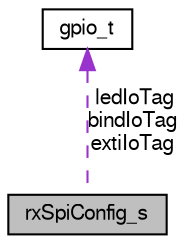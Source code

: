 digraph "rxSpiConfig_s"
{
  edge [fontname="FreeSans",fontsize="10",labelfontname="FreeSans",labelfontsize="10"];
  node [fontname="FreeSans",fontsize="10",shape=record];
  Node1 [label="rxSpiConfig_s",height=0.2,width=0.4,color="black", fillcolor="grey75", style="filled", fontcolor="black"];
  Node2 -> Node1 [dir="back",color="darkorchid3",fontsize="10",style="dashed",label=" ledIoTag\nbindIoTag\nextiIoTag" ,fontname="FreeSans"];
  Node2 [label="gpio_t",height=0.2,width=0.4,color="black", fillcolor="white", style="filled",URL="$cc2500__compat_8h.html#structgpio__t"];
}
